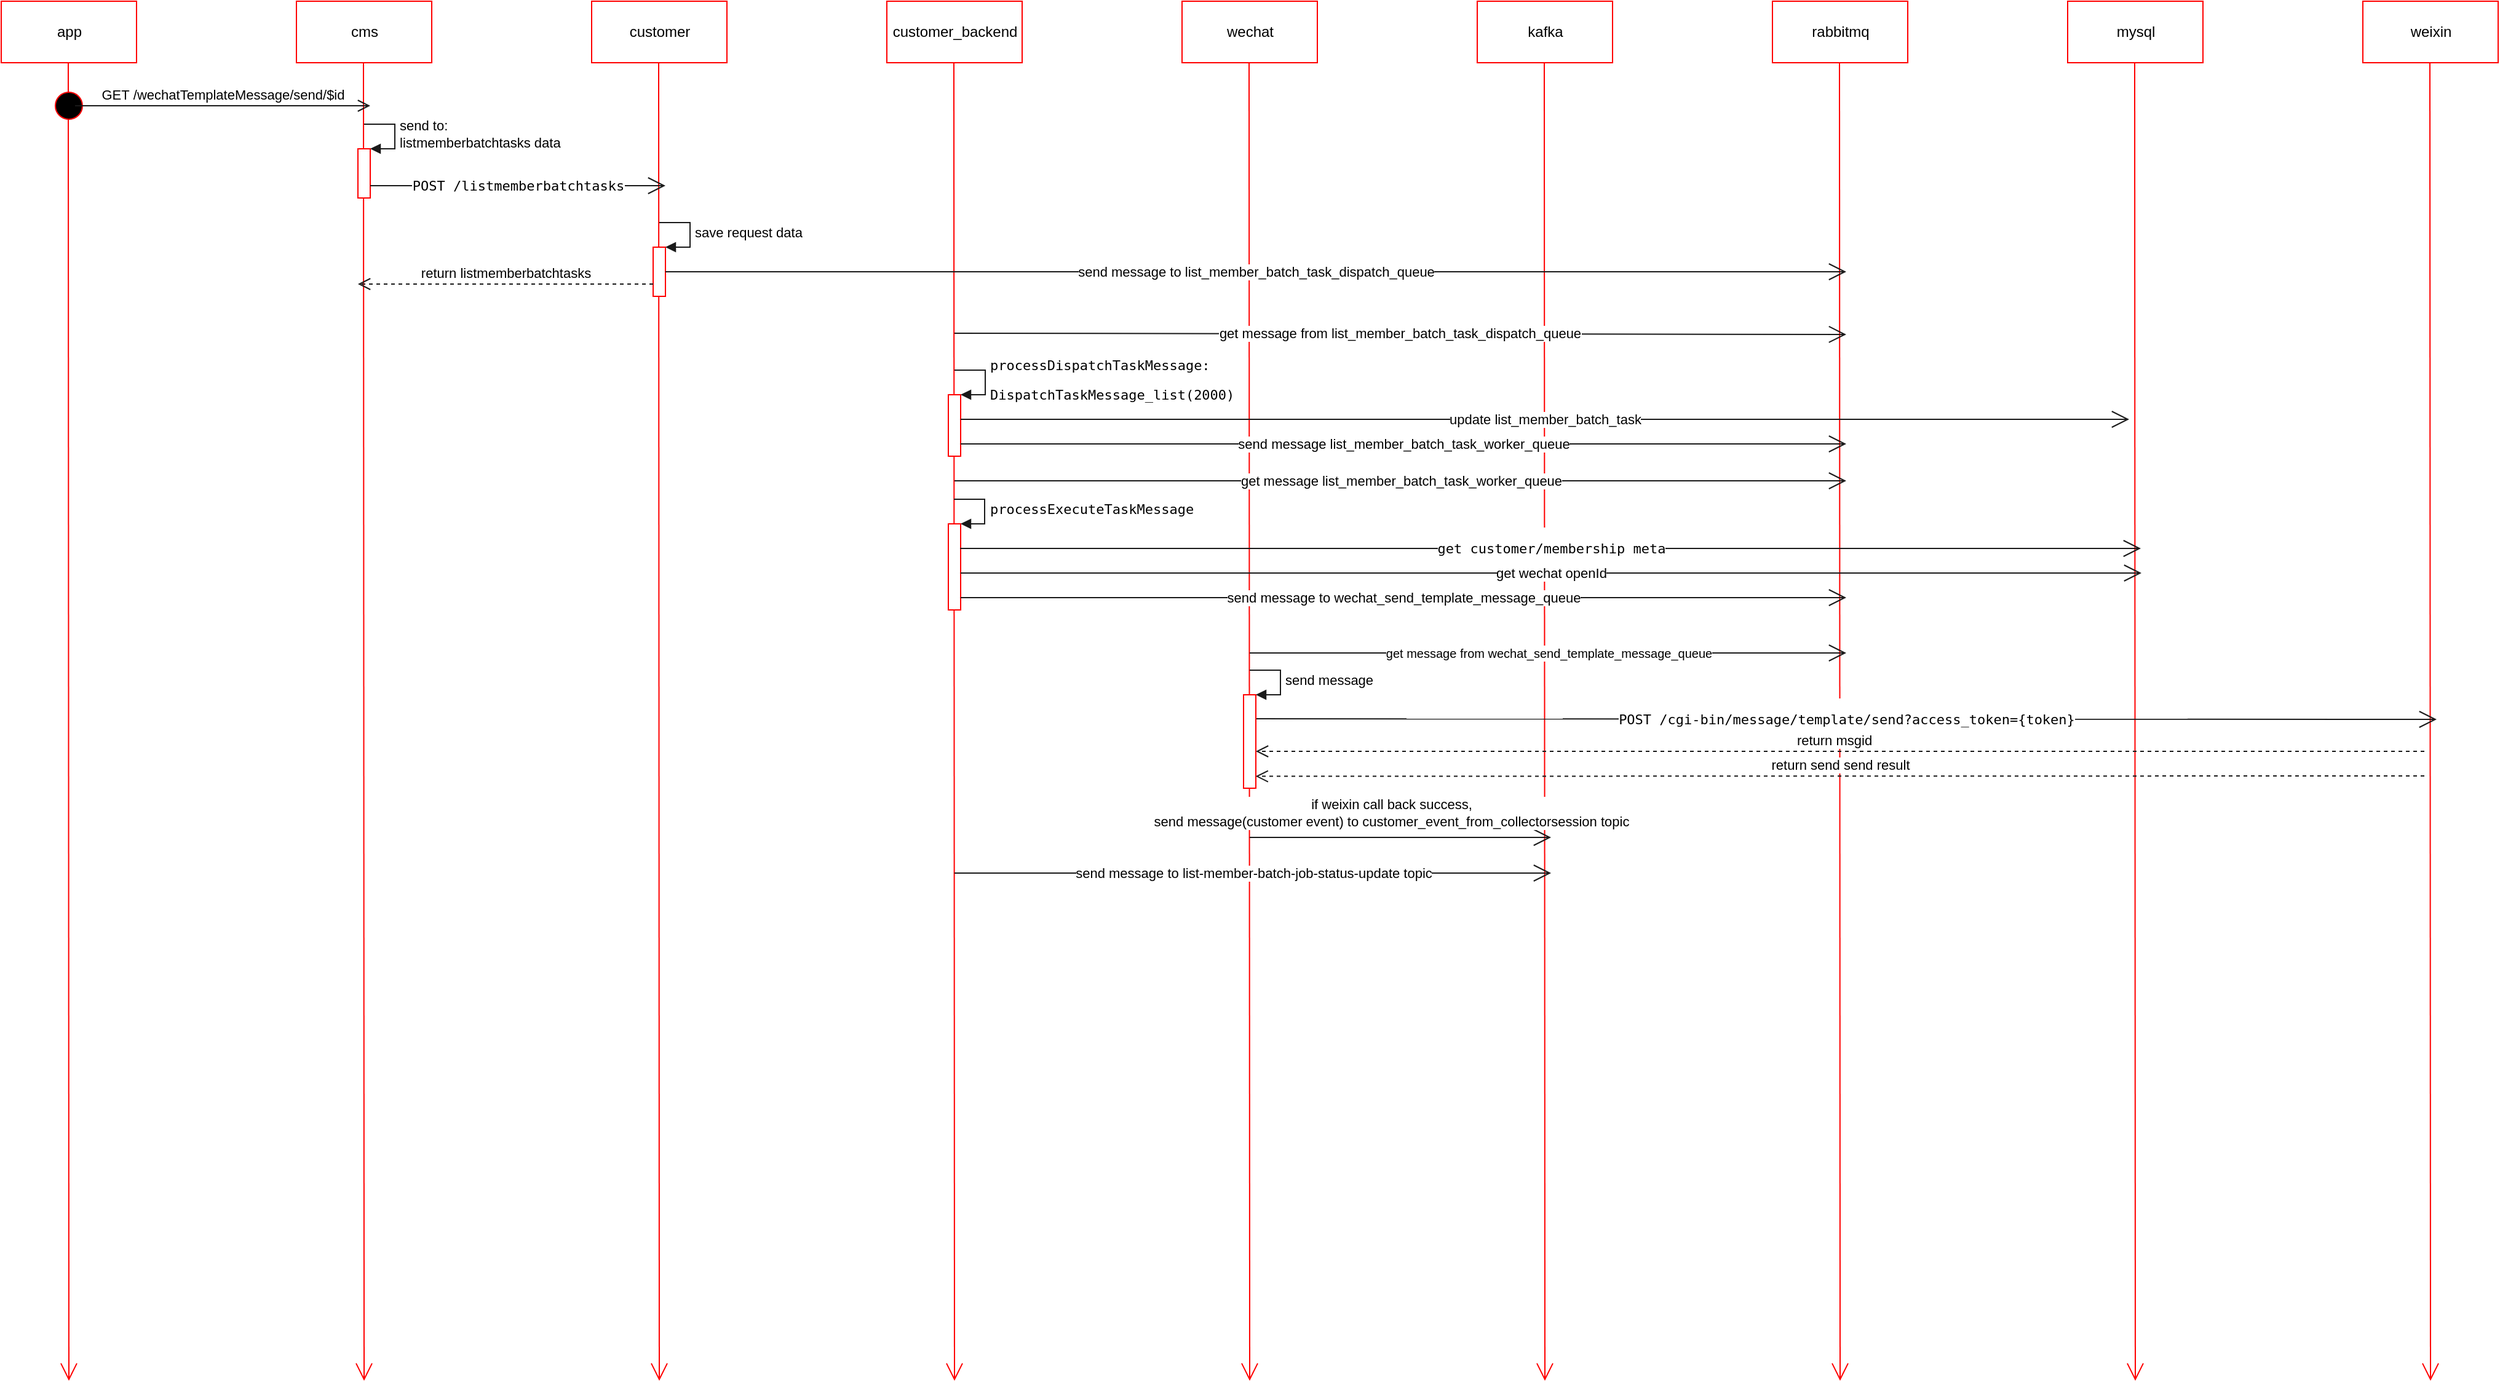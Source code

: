 <mxfile version="10.8.8" type="github"><diagram id="JXFjKGUYVLtCgeKUOygP" name="Page-1"><mxGraphModel dx="855" dy="461" grid="1" gridSize="10" guides="1" tooltips="1" connect="1" arrows="1" fold="1" page="1" pageScale="1" pageWidth="827" pageHeight="1169" math="0" shadow="0"><root><mxCell id="0"/><mxCell id="1" parent="0"/><mxCell id="xptV2uy9dPqTo3H1UXFX-1" value="app" style="html=1;strokeColor=#FF0000;" parent="1" vertex="1"><mxGeometry x="40" y="40" width="110" height="50" as="geometry"/></mxCell><mxCell id="xptV2uy9dPqTo3H1UXFX-2" value="" style="endArrow=open;endFill=1;endSize=12;html=1;strokeColor=#FF0000;" parent="1" edge="1"><mxGeometry width="160" relative="1" as="geometry"><mxPoint x="94.5" y="90" as="sourcePoint"/><mxPoint x="95" y="1161.818" as="targetPoint"/></mxGeometry></mxCell><mxCell id="xptV2uy9dPqTo3H1UXFX-3" value="cms" style="html=1;strokeColor=#FF0000;" parent="1" vertex="1"><mxGeometry x="280" y="40" width="110" height="50" as="geometry"/></mxCell><mxCell id="xptV2uy9dPqTo3H1UXFX-4" value="" style="endArrow=open;endFill=1;endSize=12;html=1;strokeColor=#FF0000;" parent="1" edge="1"><mxGeometry width="160" relative="1" as="geometry"><mxPoint x="334.5" y="90" as="sourcePoint"/><mxPoint x="335" y="1161.818" as="targetPoint"/></mxGeometry></mxCell><mxCell id="xptV2uy9dPqTo3H1UXFX-5" value="customer" style="html=1;strokeColor=#FF0000;" parent="1" vertex="1"><mxGeometry x="520" y="40" width="110" height="50" as="geometry"/></mxCell><mxCell id="xptV2uy9dPqTo3H1UXFX-6" value="" style="endArrow=open;endFill=1;endSize=12;html=1;strokeColor=#FF0000;" parent="1" edge="1"><mxGeometry width="160" relative="1" as="geometry"><mxPoint x="574.5" y="90" as="sourcePoint"/><mxPoint x="575" y="1161.818" as="targetPoint"/></mxGeometry></mxCell><mxCell id="xptV2uy9dPqTo3H1UXFX-7" value="customer_backend" style="html=1;strokeColor=#FF0000;" parent="1" vertex="1"><mxGeometry x="760" y="40" width="110" height="50" as="geometry"/></mxCell><mxCell id="xptV2uy9dPqTo3H1UXFX-8" value="" style="endArrow=open;endFill=1;endSize=12;html=1;strokeColor=#FF0000;" parent="1" edge="1"><mxGeometry width="160" relative="1" as="geometry"><mxPoint x="814.5" y="90" as="sourcePoint"/><mxPoint x="815" y="1161.818" as="targetPoint"/></mxGeometry></mxCell><mxCell id="xptV2uy9dPqTo3H1UXFX-9" value="wechat" style="html=1;strokeColor=#FF0000;" parent="1" vertex="1"><mxGeometry x="1000" y="40" width="110" height="50" as="geometry"/></mxCell><mxCell id="xptV2uy9dPqTo3H1UXFX-10" value="" style="endArrow=open;endFill=1;endSize=12;html=1;strokeColor=#FF0000;" parent="1" edge="1"><mxGeometry width="160" relative="1" as="geometry"><mxPoint x="1054.5" y="90" as="sourcePoint"/><mxPoint x="1055" y="1161.818" as="targetPoint"/></mxGeometry></mxCell><mxCell id="xptV2uy9dPqTo3H1UXFX-11" value="kafka" style="html=1;strokeColor=#FF0000;" parent="1" vertex="1"><mxGeometry x="1240" y="40" width="110" height="50" as="geometry"/></mxCell><mxCell id="xptV2uy9dPqTo3H1UXFX-12" value="" style="endArrow=open;endFill=1;endSize=12;html=1;strokeColor=#FF0000;" parent="1" edge="1"><mxGeometry width="160" relative="1" as="geometry"><mxPoint x="1294.5" y="90" as="sourcePoint"/><mxPoint x="1295" y="1161.818" as="targetPoint"/></mxGeometry></mxCell><mxCell id="xptV2uy9dPqTo3H1UXFX-13" value="rabbitmq" style="html=1;strokeColor=#FF0000;" parent="1" vertex="1"><mxGeometry x="1480" y="40" width="110" height="50" as="geometry"/></mxCell><mxCell id="xptV2uy9dPqTo3H1UXFX-14" value="" style="endArrow=open;endFill=1;endSize=12;html=1;strokeColor=#FF0000;" parent="1" edge="1"><mxGeometry width="160" relative="1" as="geometry"><mxPoint x="1534.5" y="90" as="sourcePoint"/><mxPoint x="1535" y="1161.818" as="targetPoint"/></mxGeometry></mxCell><mxCell id="xptV2uy9dPqTo3H1UXFX-15" value="mysql" style="html=1;strokeColor=#FF0000;" parent="1" vertex="1"><mxGeometry x="1720" y="40" width="110" height="50" as="geometry"/></mxCell><mxCell id="xptV2uy9dPqTo3H1UXFX-16" value="" style="endArrow=open;endFill=1;endSize=12;html=1;strokeColor=#FF0000;" parent="1" edge="1"><mxGeometry width="160" relative="1" as="geometry"><mxPoint x="1774.5" y="90" as="sourcePoint"/><mxPoint x="1775" y="1161.818" as="targetPoint"/></mxGeometry></mxCell><mxCell id="xptV2uy9dPqTo3H1UXFX-17" value="weixin" style="html=1;strokeColor=#FF0000;" parent="1" vertex="1"><mxGeometry x="1960" y="40" width="110" height="50" as="geometry"/></mxCell><mxCell id="xptV2uy9dPqTo3H1UXFX-18" value="" style="endArrow=open;endFill=1;endSize=12;html=1;strokeColor=#FF0000;" parent="1" edge="1"><mxGeometry width="160" relative="1" as="geometry"><mxPoint x="2014.5" y="90" as="sourcePoint"/><mxPoint x="2015" y="1161.818" as="targetPoint"/></mxGeometry></mxCell><mxCell id="xptV2uy9dPqTo3H1UXFX-19" value="" style="ellipse;html=1;shape=startState;fillColor=#000000;strokeColor=#ff0000;" parent="1" vertex="1"><mxGeometry x="80" y="110" width="30" height="30" as="geometry"/></mxCell><mxCell id="xptV2uy9dPqTo3H1UXFX-20" value="GET&amp;nbsp;&lt;span&gt;/wechatTemplateMessage/send/$id&lt;/span&gt;" style="edgeStyle=orthogonalEdgeStyle;html=1;verticalAlign=bottom;endArrow=open;endSize=8;strokeColor=#1A1A1A;" parent="1" edge="1"><mxGeometry relative="1" as="geometry"><mxPoint x="340" y="125" as="targetPoint"/><mxPoint x="100" y="125" as="sourcePoint"/><Array as="points"><mxPoint x="300" y="125"/><mxPoint x="300" y="125"/></Array></mxGeometry></mxCell><mxCell id="xptV2uy9dPqTo3H1UXFX-23" value="" style="html=1;points=[];perimeter=orthogonalPerimeter;strokeColor=#FF0000;" parent="1" vertex="1"><mxGeometry x="330" y="160" width="10" height="40" as="geometry"/></mxCell><mxCell id="xptV2uy9dPqTo3H1UXFX-24" value="send to:&lt;br&gt;&lt;span&gt;listmemberbatchtasks data &lt;/span&gt;&lt;br&gt;" style="edgeStyle=orthogonalEdgeStyle;html=1;align=left;spacingLeft=2;endArrow=block;rounded=0;entryX=1;entryY=0;strokeColor=#1A1A1A;" parent="1" target="xptV2uy9dPqTo3H1UXFX-23" edge="1"><mxGeometry relative="1" as="geometry"><mxPoint x="335" y="140" as="sourcePoint"/><Array as="points"><mxPoint x="360" y="140"/></Array></mxGeometry></mxCell><mxCell id="xptV2uy9dPqTo3H1UXFX-25" value="&lt;pre&gt;&lt;span&gt;POST /listmemberbatchtasks&lt;/span&gt;&lt;/pre&gt;" style="endArrow=open;endFill=1;endSize=12;html=1;strokeColor=#1A1A1A;" parent="1" edge="1"><mxGeometry width="160" relative="1" as="geometry"><mxPoint x="340" y="190" as="sourcePoint"/><mxPoint x="580" y="190" as="targetPoint"/></mxGeometry></mxCell><mxCell id="xptV2uy9dPqTo3H1UXFX-27" value="" style="html=1;points=[];perimeter=orthogonalPerimeter;strokeColor=#FF0000;" parent="1" vertex="1"><mxGeometry x="570" y="240" width="10" height="40" as="geometry"/></mxCell><mxCell id="xptV2uy9dPqTo3H1UXFX-28" value="save request data" style="edgeStyle=orthogonalEdgeStyle;html=1;align=left;spacingLeft=2;endArrow=block;rounded=0;entryX=1;entryY=0;strokeColor=#1A1A1A;" parent="1" target="xptV2uy9dPqTo3H1UXFX-27" edge="1"><mxGeometry relative="1" as="geometry"><mxPoint x="575" y="220" as="sourcePoint"/><Array as="points"><mxPoint x="600" y="220"/></Array></mxGeometry></mxCell><mxCell id="xptV2uy9dPqTo3H1UXFX-30" value="send message to&amp;nbsp;list_member_batch_task_dispatch_queue&lt;br&gt;" style="endArrow=open;endFill=1;endSize=12;html=1;strokeColor=#1A1A1A;" parent="1" edge="1"><mxGeometry width="160" relative="1" as="geometry"><mxPoint x="580" y="260" as="sourcePoint"/><mxPoint x="1540" y="260" as="targetPoint"/></mxGeometry></mxCell><mxCell id="xptV2uy9dPqTo3H1UXFX-31" value="return&amp;nbsp;&lt;span&gt;listmemberbatchtasks&lt;/span&gt;" style="html=1;verticalAlign=bottom;endArrow=open;dashed=1;endSize=8;strokeColor=#1A1A1A;" parent="1" edge="1"><mxGeometry relative="1" as="geometry"><mxPoint x="570" y="270" as="sourcePoint"/><mxPoint x="330" y="270" as="targetPoint"/></mxGeometry></mxCell><mxCell id="xptV2uy9dPqTo3H1UXFX-32" value="get message from list_member_batch_task_dispatch_queue" style="endArrow=open;endFill=1;endSize=12;html=1;strokeColor=#1A1A1A;" parent="1" edge="1"><mxGeometry width="160" relative="1" as="geometry"><mxPoint x="815" y="310" as="sourcePoint"/><mxPoint x="1540" y="311" as="targetPoint"/></mxGeometry></mxCell><mxCell id="xptV2uy9dPqTo3H1UXFX-33" value="" style="html=1;points=[];perimeter=orthogonalPerimeter;strokeColor=#FF0000;" parent="1" vertex="1"><mxGeometry x="810" y="465" width="10" height="70" as="geometry"/></mxCell><mxCell id="xptV2uy9dPqTo3H1UXFX-34" value="&lt;pre&gt;&lt;pre&gt;processExecuteTaskMessage&lt;/pre&gt;&lt;/pre&gt;" style="edgeStyle=orthogonalEdgeStyle;html=1;align=left;spacingLeft=2;endArrow=block;rounded=0;entryX=1;entryY=0;strokeColor=#1A1A1A;" parent="1" target="xptV2uy9dPqTo3H1UXFX-33" edge="1"><mxGeometry relative="1" as="geometry"><mxPoint x="814.5" y="445" as="sourcePoint"/><Array as="points"><mxPoint x="839.5" y="445"/><mxPoint x="839.5" y="465"/></Array></mxGeometry></mxCell><mxCell id="xptV2uy9dPqTo3H1UXFX-36" value="&lt;pre&gt;get customer/membership meta&lt;/pre&gt;" style="endArrow=open;endFill=1;endSize=12;html=1;strokeColor=#1A1A1A;" parent="1" edge="1"><mxGeometry width="160" relative="1" as="geometry"><mxPoint x="819.5" y="485" as="sourcePoint"/><mxPoint x="1779.5" y="485" as="targetPoint"/></mxGeometry></mxCell><mxCell id="xptV2uy9dPqTo3H1UXFX-37" value="get wechat openId" style="endArrow=open;endFill=1;endSize=12;html=1;strokeColor=#1A1A1A;" parent="1" edge="1"><mxGeometry width="160" relative="1" as="geometry"><mxPoint x="820" y="505" as="sourcePoint"/><mxPoint x="1780" y="505" as="targetPoint"/></mxGeometry></mxCell><mxCell id="xptV2uy9dPqTo3H1UXFX-38" value="" style="html=1;points=[];perimeter=orthogonalPerimeter;strokeColor=#FF0000;" parent="1" vertex="1"><mxGeometry x="810" y="360" width="10" height="50" as="geometry"/></mxCell><mxCell id="xptV2uy9dPqTo3H1UXFX-39" value="&lt;pre&gt;processDispatchTaskMessage:&lt;/pre&gt;&lt;pre&gt;DispatchTaskMessage_list(2000)&lt;/pre&gt;" style="edgeStyle=orthogonalEdgeStyle;html=1;align=left;spacingLeft=2;endArrow=block;rounded=0;entryX=1;entryY=0;strokeColor=#1A1A1A;" parent="1" target="xptV2uy9dPqTo3H1UXFX-38" edge="1"><mxGeometry relative="1" as="geometry"><mxPoint x="815" y="340" as="sourcePoint"/><Array as="points"><mxPoint x="840" y="340"/></Array></mxGeometry></mxCell><mxCell id="xptV2uy9dPqTo3H1UXFX-40" value="update list_member_batch_task" style="endArrow=open;endFill=1;endSize=12;html=1;strokeColor=#1A1A1A;" parent="1" edge="1"><mxGeometry width="160" relative="1" as="geometry"><mxPoint x="820" y="380" as="sourcePoint"/><mxPoint x="1770" y="380" as="targetPoint"/></mxGeometry></mxCell><mxCell id="xptV2uy9dPqTo3H1UXFX-42" value="send message&amp;nbsp;list_member_batch_task_worker_queue" style="endArrow=open;endFill=1;endSize=12;html=1;strokeColor=#1A1A1A;" parent="1" edge="1"><mxGeometry width="160" relative="1" as="geometry"><mxPoint x="820" y="400" as="sourcePoint"/><mxPoint x="1540" y="400" as="targetPoint"/></mxGeometry></mxCell><mxCell id="xptV2uy9dPqTo3H1UXFX-43" value="get message&amp;nbsp;list_member_batch_task_worker_queue" style="endArrow=open;endFill=1;endSize=12;html=1;strokeColor=#1A1A1A;" parent="1" edge="1"><mxGeometry width="160" relative="1" as="geometry"><mxPoint x="815" y="430" as="sourcePoint"/><mxPoint x="1540" y="430" as="targetPoint"/></mxGeometry></mxCell><mxCell id="6BX_-PQgmfMGZBPQ8P2w-1" value="send message to&amp;nbsp;wechat_send_template_message_queue" style="endArrow=open;endFill=1;endSize=12;html=1;strokeColor=#1A1A1A;" edge="1" parent="1"><mxGeometry width="160" relative="1" as="geometry"><mxPoint x="820" y="525" as="sourcePoint"/><mxPoint x="1540" y="525" as="targetPoint"/></mxGeometry></mxCell><mxCell id="6BX_-PQgmfMGZBPQ8P2w-2" value="&lt;font style=&quot;font-size: 10px&quot;&gt;get message from wechat_send_template_message_queue&lt;br&gt;&lt;/font&gt;" style="endArrow=open;endFill=1;endSize=12;html=1;strokeColor=#1A1A1A;" edge="1" parent="1"><mxGeometry width="160" relative="1" as="geometry"><mxPoint x="1055" y="570" as="sourcePoint"/><mxPoint x="1540" y="570" as="targetPoint"/></mxGeometry></mxCell><mxCell id="6BX_-PQgmfMGZBPQ8P2w-3" value="&lt;pre&gt;&lt;span&gt;POST /cgi-bin/message/template/send?access_token={token}&lt;/span&gt;&lt;/pre&gt;" style="endArrow=open;endFill=1;endSize=12;html=1;strokeColor=#1A1A1A;" edge="1" parent="1"><mxGeometry width="160" relative="1" as="geometry"><mxPoint x="1060" y="623.5" as="sourcePoint"/><mxPoint x="2020" y="624" as="targetPoint"/></mxGeometry></mxCell><mxCell id="6BX_-PQgmfMGZBPQ8P2w-4" value="" style="html=1;points=[];perimeter=orthogonalPerimeter;strokeColor=#FF0000;" vertex="1" parent="1"><mxGeometry x="1050" y="604" width="10" height="76" as="geometry"/></mxCell><mxCell id="6BX_-PQgmfMGZBPQ8P2w-5" value="send message" style="edgeStyle=orthogonalEdgeStyle;html=1;align=left;spacingLeft=2;endArrow=block;rounded=0;entryX=1;entryY=0;strokeColor=#1A1A1A;" edge="1" target="6BX_-PQgmfMGZBPQ8P2w-4" parent="1"><mxGeometry relative="1" as="geometry"><mxPoint x="1055" y="584" as="sourcePoint"/><Array as="points"><mxPoint x="1080" y="584"/></Array></mxGeometry></mxCell><mxCell id="6BX_-PQgmfMGZBPQ8P2w-7" value="return&amp;nbsp;&lt;span&gt;msgid&lt;/span&gt;" style="html=1;verticalAlign=bottom;endArrow=open;dashed=1;endSize=8;strokeColor=#1A1A1A;" edge="1" parent="1" target="6BX_-PQgmfMGZBPQ8P2w-4"><mxGeometry x="0.011" relative="1" as="geometry"><mxPoint x="2010" y="650" as="sourcePoint"/><mxPoint x="1930" y="650" as="targetPoint"/><mxPoint as="offset"/></mxGeometry></mxCell><mxCell id="6BX_-PQgmfMGZBPQ8P2w-8" value="return send send result" style="html=1;verticalAlign=bottom;endArrow=open;dashed=1;endSize=8;strokeColor=#1A1A1A;entryX=0.982;entryY=0.872;entryDx=0;entryDy=0;entryPerimeter=0;" edge="1" parent="1" target="6BX_-PQgmfMGZBPQ8P2w-4"><mxGeometry relative="1" as="geometry"><mxPoint x="2010" y="670" as="sourcePoint"/><mxPoint x="1930" y="670" as="targetPoint"/></mxGeometry></mxCell><mxCell id="6BX_-PQgmfMGZBPQ8P2w-9" value="if weixin call back success,&lt;br&gt;send message(customer event) to&amp;nbsp;&lt;span&gt;customer_event_from_collectorsession topic&lt;/span&gt;" style="endArrow=open;endFill=1;endSize=12;html=1;strokeColor=#1A1A1A;" edge="1" parent="1"><mxGeometry x="-0.061" y="20" width="160" relative="1" as="geometry"><mxPoint x="1055" y="720" as="sourcePoint"/><mxPoint x="1300" y="720" as="targetPoint"/><mxPoint as="offset"/></mxGeometry></mxCell><mxCell id="6BX_-PQgmfMGZBPQ8P2w-10" value="send message to&amp;nbsp;&lt;span&gt;list-member-batch-job-status-update topic&lt;/span&gt;" style="endArrow=open;endFill=1;endSize=12;html=1;strokeColor=#1A1A1A;" edge="1" parent="1"><mxGeometry width="160" relative="1" as="geometry"><mxPoint x="815" y="749" as="sourcePoint"/><mxPoint x="1300" y="749" as="targetPoint"/></mxGeometry></mxCell></root></mxGraphModel></diagram></mxfile>